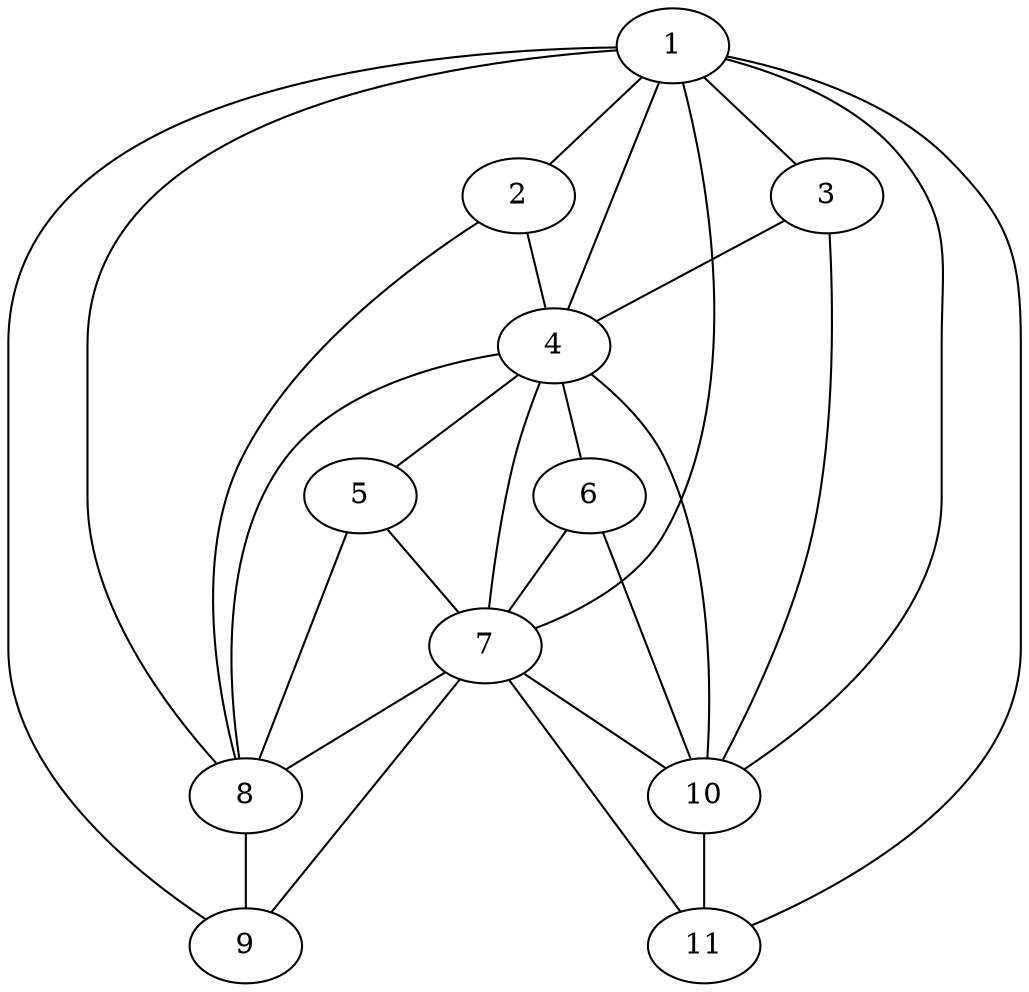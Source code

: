 graph {
  1 -- 2;
  1 -- 3;
  1 -- 4;
  1 -- 7;
  1 -- 8;
  1 -- 9;
  1 -- 10;
  1 -- 11;
  2 -- 4;
  2 -- 8;
  3 -- 4;
  3 -- 10;
  4 -- 5;
  4 -- 6;
  4 -- 7;
  4 -- 8;
  4 -- 10;
  5 -- 7;
  5 -- 8;
  6 -- 7;
  6 -- 10;
  7 -- 8;
  7 -- 9;
  7 -- 10;
  7 -- 11;
  8 -- 9;
  10 -- 11;
}